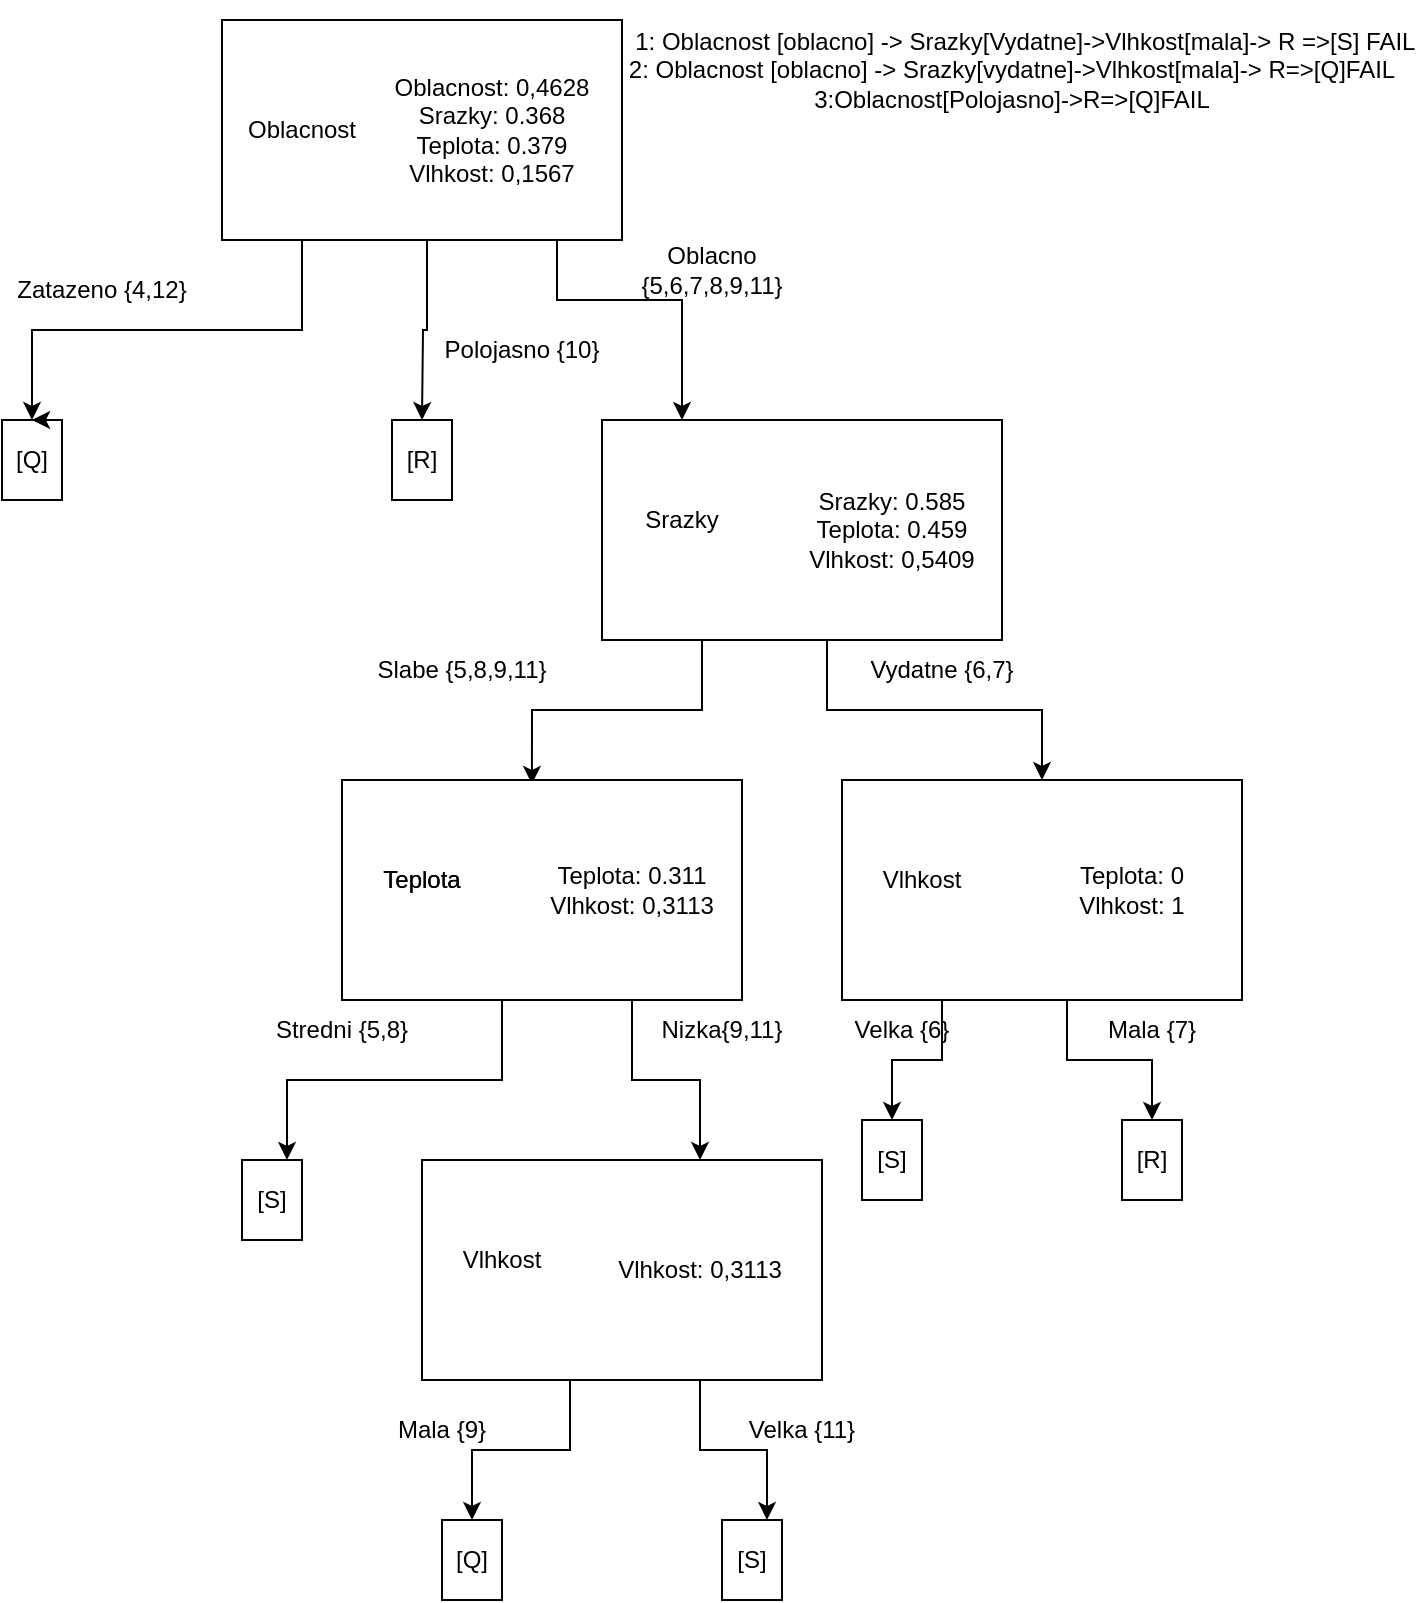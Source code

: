 <mxfile version="17.1.2" type="device"><diagram id="9cd1GpZhjZKyJFkcgI43" name="Page-1"><mxGraphModel dx="1730" dy="880" grid="1" gridSize="10" guides="1" tooltips="1" connect="1" arrows="1" fold="1" page="1" pageScale="1" pageWidth="827" pageHeight="1169" math="0" shadow="0"><root><mxCell id="0"/><mxCell id="1" parent="0"/><mxCell id="RpIL7p04RqPOinC7Vwn9-2" value="" style="rounded=0;whiteSpace=wrap;html=1;" vertex="1" parent="1"><mxGeometry x="240" y="80" width="200" height="110" as="geometry"/></mxCell><mxCell id="RpIL7p04RqPOinC7Vwn9-22" style="edgeStyle=orthogonalEdgeStyle;rounded=0;orthogonalLoop=1;jettySize=auto;html=1;exitX=0.25;exitY=1;exitDx=0;exitDy=0;entryX=0;entryY=0;entryDx=0;entryDy=0;" edge="1" parent="1" source="RpIL7p04RqPOinC7Vwn9-3"><mxGeometry relative="1" as="geometry"><mxPoint x="340" y="280" as="targetPoint"/></mxGeometry></mxCell><mxCell id="RpIL7p04RqPOinC7Vwn9-27" style="edgeStyle=orthogonalEdgeStyle;rounded=0;orthogonalLoop=1;jettySize=auto;html=1;exitX=0.75;exitY=1;exitDx=0;exitDy=0;entryX=0.2;entryY=0;entryDx=0;entryDy=0;entryPerimeter=0;" edge="1" parent="1" source="RpIL7p04RqPOinC7Vwn9-3" target="RpIL7p04RqPOinC7Vwn9-24"><mxGeometry relative="1" as="geometry"><Array as="points"><mxPoint x="408" y="220"/><mxPoint x="470" y="220"/></Array></mxGeometry></mxCell><mxCell id="RpIL7p04RqPOinC7Vwn9-3" value="&lt;div&gt;Oblacnost: 0,4628&lt;/div&gt;&lt;div&gt;Srazky: 0.368&lt;br&gt;&lt;/div&gt;&lt;div&gt;Teplota: 0.379&lt;br&gt;&lt;/div&gt;&lt;div&gt;Vlhkost: 0,1567&lt;br&gt;&lt;/div&gt;" style="text;html=1;strokeColor=none;fillColor=none;align=center;verticalAlign=middle;whiteSpace=wrap;rounded=0;" vertex="1" parent="1"><mxGeometry x="310" y="80" width="130" height="110" as="geometry"/></mxCell><mxCell id="RpIL7p04RqPOinC7Vwn9-31" style="edgeStyle=orthogonalEdgeStyle;rounded=0;orthogonalLoop=1;jettySize=auto;html=1;exitX=0.5;exitY=1;exitDx=0;exitDy=0;entryX=0.5;entryY=0;entryDx=0;entryDy=0;" edge="1" parent="1" source="RpIL7p04RqPOinC7Vwn9-4" target="RpIL7p04RqPOinC7Vwn9-14"><mxGeometry relative="1" as="geometry"/></mxCell><mxCell id="RpIL7p04RqPOinC7Vwn9-4" value="Oblacnost" style="text;html=1;strokeColor=none;fillColor=none;align=center;verticalAlign=middle;whiteSpace=wrap;rounded=0;" vertex="1" parent="1"><mxGeometry x="240" y="80" width="80" height="110" as="geometry"/></mxCell><mxCell id="RpIL7p04RqPOinC7Vwn9-8" value="" style="rounded=0;whiteSpace=wrap;html=1;" vertex="1" parent="1"><mxGeometry x="130" y="280" width="30" height="40" as="geometry"/></mxCell><mxCell id="RpIL7p04RqPOinC7Vwn9-14" value="[Q]" style="text;html=1;strokeColor=none;fillColor=none;align=center;verticalAlign=middle;whiteSpace=wrap;rounded=0;" vertex="1" parent="1"><mxGeometry x="130" y="280" width="30" height="40" as="geometry"/></mxCell><mxCell id="RpIL7p04RqPOinC7Vwn9-15" value="Zatazeno {4,12}" style="text;html=1;strokeColor=none;fillColor=none;align=center;verticalAlign=middle;whiteSpace=wrap;rounded=0;" vertex="1" parent="1"><mxGeometry x="130" y="200" width="100" height="30" as="geometry"/></mxCell><mxCell id="RpIL7p04RqPOinC7Vwn9-23" value="Polojasno {10}" style="text;html=1;strokeColor=none;fillColor=none;align=center;verticalAlign=middle;whiteSpace=wrap;rounded=0;" vertex="1" parent="1"><mxGeometry x="340" y="230" width="100" height="30" as="geometry"/></mxCell><mxCell id="RpIL7p04RqPOinC7Vwn9-39" style="edgeStyle=orthogonalEdgeStyle;rounded=0;orthogonalLoop=1;jettySize=auto;html=1;exitX=0.25;exitY=1;exitDx=0;exitDy=0;entryX=0.115;entryY=0.018;entryDx=0;entryDy=0;entryPerimeter=0;" edge="1" parent="1" source="RpIL7p04RqPOinC7Vwn9-24" target="RpIL7p04RqPOinC7Vwn9-37"><mxGeometry relative="1" as="geometry"/></mxCell><mxCell id="RpIL7p04RqPOinC7Vwn9-24" value="" style="rounded=0;whiteSpace=wrap;html=1;" vertex="1" parent="1"><mxGeometry x="430" y="280" width="200" height="110" as="geometry"/></mxCell><mxCell id="RpIL7p04RqPOinC7Vwn9-44" style="edgeStyle=orthogonalEdgeStyle;rounded=0;orthogonalLoop=1;jettySize=auto;html=1;exitX=0.25;exitY=1;exitDx=0;exitDy=0;" edge="1" parent="1" source="RpIL7p04RqPOinC7Vwn9-25" target="RpIL7p04RqPOinC7Vwn9-41"><mxGeometry relative="1" as="geometry"/></mxCell><mxCell id="RpIL7p04RqPOinC7Vwn9-25" value="&lt;div&gt;Srazky: 0.585&lt;br&gt;&lt;/div&gt;&lt;div&gt;Teplota: 0.459&lt;br&gt;&lt;/div&gt;&lt;div&gt;Vlhkost: 0,5409&lt;br&gt;&lt;/div&gt;" style="text;html=1;strokeColor=none;fillColor=none;align=center;verticalAlign=middle;whiteSpace=wrap;rounded=0;" vertex="1" parent="1"><mxGeometry x="510" y="280" width="130" height="110" as="geometry"/></mxCell><mxCell id="RpIL7p04RqPOinC7Vwn9-26" value="Srazky" style="text;html=1;strokeColor=none;fillColor=none;align=center;verticalAlign=middle;whiteSpace=wrap;rounded=0;" vertex="1" parent="1"><mxGeometry x="430" y="280" width="80" height="100" as="geometry"/></mxCell><mxCell id="RpIL7p04RqPOinC7Vwn9-28" value="Oblacno {5,6,7,8,9,11}" style="text;html=1;strokeColor=none;fillColor=none;align=center;verticalAlign=middle;whiteSpace=wrap;rounded=0;" vertex="1" parent="1"><mxGeometry x="430" y="190" width="110" height="30" as="geometry"/></mxCell><mxCell id="RpIL7p04RqPOinC7Vwn9-30" style="edgeStyle=orthogonalEdgeStyle;rounded=0;orthogonalLoop=1;jettySize=auto;html=1;exitX=0.75;exitY=0;exitDx=0;exitDy=0;entryX=0.5;entryY=0;entryDx=0;entryDy=0;" edge="1" parent="1" source="RpIL7p04RqPOinC7Vwn9-14" target="RpIL7p04RqPOinC7Vwn9-14"><mxGeometry relative="1" as="geometry"/></mxCell><mxCell id="RpIL7p04RqPOinC7Vwn9-32" value="" style="rounded=0;whiteSpace=wrap;html=1;" vertex="1" parent="1"><mxGeometry x="325" y="280" width="30" height="40" as="geometry"/></mxCell><mxCell id="RpIL7p04RqPOinC7Vwn9-33" value="[R]" style="text;html=1;strokeColor=none;fillColor=none;align=center;verticalAlign=middle;whiteSpace=wrap;rounded=0;" vertex="1" parent="1"><mxGeometry x="325" y="280" width="30" height="40" as="geometry"/></mxCell><mxCell id="RpIL7p04RqPOinC7Vwn9-36" value="" style="rounded=0;whiteSpace=wrap;html=1;" vertex="1" parent="1"><mxGeometry x="300" y="460" width="200" height="110" as="geometry"/></mxCell><mxCell id="RpIL7p04RqPOinC7Vwn9-67" style="edgeStyle=orthogonalEdgeStyle;rounded=0;orthogonalLoop=1;jettySize=auto;html=1;exitX=0;exitY=1;exitDx=0;exitDy=0;entryX=0.75;entryY=0;entryDx=0;entryDy=0;" edge="1" parent="1" source="RpIL7p04RqPOinC7Vwn9-37" target="RpIL7p04RqPOinC7Vwn9-64"><mxGeometry relative="1" as="geometry"/></mxCell><mxCell id="RpIL7p04RqPOinC7Vwn9-72" style="edgeStyle=orthogonalEdgeStyle;rounded=0;orthogonalLoop=1;jettySize=auto;html=1;exitX=0.5;exitY=1;exitDx=0;exitDy=0;entryX=0.5;entryY=0;entryDx=0;entryDy=0;" edge="1" parent="1" source="RpIL7p04RqPOinC7Vwn9-37" target="RpIL7p04RqPOinC7Vwn9-71"><mxGeometry relative="1" as="geometry"/></mxCell><mxCell id="RpIL7p04RqPOinC7Vwn9-37" value="&lt;div&gt;Teplota: 0.311&lt;br&gt;&lt;/div&gt;&lt;div&gt;Vlhkost: 0,3113&lt;br&gt;&lt;/div&gt;" style="text;html=1;strokeColor=none;fillColor=none;align=center;verticalAlign=middle;whiteSpace=wrap;rounded=0;" vertex="1" parent="1"><mxGeometry x="380" y="460" width="130" height="110" as="geometry"/></mxCell><mxCell id="RpIL7p04RqPOinC7Vwn9-38" value="Teplota" style="text;html=1;strokeColor=none;fillColor=none;align=center;verticalAlign=middle;whiteSpace=wrap;rounded=0;" vertex="1" parent="1"><mxGeometry x="300" y="460" width="80" height="100" as="geometry"/></mxCell><mxCell id="RpIL7p04RqPOinC7Vwn9-40" value="Slabe {5,8,9,11}" style="text;html=1;strokeColor=none;fillColor=none;align=center;verticalAlign=middle;whiteSpace=wrap;rounded=0;" vertex="1" parent="1"><mxGeometry x="310" y="390" width="100" height="30" as="geometry"/></mxCell><mxCell id="RpIL7p04RqPOinC7Vwn9-51" style="edgeStyle=orthogonalEdgeStyle;rounded=0;orthogonalLoop=1;jettySize=auto;html=1;exitX=0.25;exitY=1;exitDx=0;exitDy=0;entryX=0.5;entryY=0;entryDx=0;entryDy=0;" edge="1" parent="1" source="RpIL7p04RqPOinC7Vwn9-41" target="RpIL7p04RqPOinC7Vwn9-49"><mxGeometry relative="1" as="geometry"/></mxCell><mxCell id="RpIL7p04RqPOinC7Vwn9-41" value="" style="rounded=0;whiteSpace=wrap;html=1;" vertex="1" parent="1"><mxGeometry x="550" y="460" width="200" height="110" as="geometry"/></mxCell><mxCell id="RpIL7p04RqPOinC7Vwn9-57" style="edgeStyle=orthogonalEdgeStyle;rounded=0;orthogonalLoop=1;jettySize=auto;html=1;exitX=0.25;exitY=1;exitDx=0;exitDy=0;entryX=0.5;entryY=0;entryDx=0;entryDy=0;" edge="1" parent="1" source="RpIL7p04RqPOinC7Vwn9-42" target="RpIL7p04RqPOinC7Vwn9-55"><mxGeometry relative="1" as="geometry"/></mxCell><mxCell id="RpIL7p04RqPOinC7Vwn9-42" value="&lt;div&gt;Teplota: 0&lt;br&gt;&lt;/div&gt;&lt;div&gt;Vlhkost: 1&lt;br&gt;&lt;/div&gt;" style="text;html=1;strokeColor=none;fillColor=none;align=center;verticalAlign=middle;whiteSpace=wrap;rounded=0;" vertex="1" parent="1"><mxGeometry x="630" y="460" width="130" height="110" as="geometry"/></mxCell><mxCell id="RpIL7p04RqPOinC7Vwn9-43" value="Vlhkost" style="text;html=1;strokeColor=none;fillColor=none;align=center;verticalAlign=middle;whiteSpace=wrap;rounded=0;" vertex="1" parent="1"><mxGeometry x="550" y="460" width="80" height="100" as="geometry"/></mxCell><mxCell id="RpIL7p04RqPOinC7Vwn9-45" value="Vydatne {6,7}" style="text;html=1;strokeColor=none;fillColor=none;align=center;verticalAlign=middle;whiteSpace=wrap;rounded=0;" vertex="1" parent="1"><mxGeometry x="550" y="390" width="100" height="30" as="geometry"/></mxCell><mxCell id="RpIL7p04RqPOinC7Vwn9-48" value="" style="rounded=0;whiteSpace=wrap;html=1;" vertex="1" parent="1"><mxGeometry x="560" y="630" width="30" height="40" as="geometry"/></mxCell><mxCell id="RpIL7p04RqPOinC7Vwn9-49" value="[S]" style="text;html=1;strokeColor=none;fillColor=none;align=center;verticalAlign=middle;whiteSpace=wrap;rounded=0;" vertex="1" parent="1"><mxGeometry x="560" y="630" width="30" height="40" as="geometry"/></mxCell><mxCell id="RpIL7p04RqPOinC7Vwn9-50" value="Stredni {5,8}" style="text;html=1;strokeColor=none;fillColor=none;align=center;verticalAlign=middle;whiteSpace=wrap;rounded=0;" vertex="1" parent="1"><mxGeometry x="250" y="570" width="100" height="30" as="geometry"/></mxCell><mxCell id="RpIL7p04RqPOinC7Vwn9-54" value="" style="rounded=0;whiteSpace=wrap;html=1;" vertex="1" parent="1"><mxGeometry x="690" y="630" width="30" height="40" as="geometry"/></mxCell><mxCell id="RpIL7p04RqPOinC7Vwn9-55" value="[R]" style="text;html=1;strokeColor=none;fillColor=none;align=center;verticalAlign=middle;whiteSpace=wrap;rounded=0;" vertex="1" parent="1"><mxGeometry x="690" y="630" width="30" height="40" as="geometry"/></mxCell><mxCell id="RpIL7p04RqPOinC7Vwn9-58" value="Mala {7}" style="text;html=1;strokeColor=none;fillColor=none;align=center;verticalAlign=middle;whiteSpace=wrap;rounded=0;" vertex="1" parent="1"><mxGeometry x="655" y="570" width="100" height="30" as="geometry"/></mxCell><mxCell id="RpIL7p04RqPOinC7Vwn9-60" value="Velka {6}" style="text;html=1;strokeColor=none;fillColor=none;align=center;verticalAlign=middle;whiteSpace=wrap;rounded=0;" vertex="1" parent="1"><mxGeometry x="530" y="570" width="100" height="30" as="geometry"/></mxCell><mxCell id="RpIL7p04RqPOinC7Vwn9-62" value="" style="rounded=0;whiteSpace=wrap;html=1;" vertex="1" parent="1"><mxGeometry x="250" y="650" width="30" height="40" as="geometry"/></mxCell><mxCell id="RpIL7p04RqPOinC7Vwn9-64" value="[S]" style="text;html=1;strokeColor=none;fillColor=none;align=center;verticalAlign=middle;whiteSpace=wrap;rounded=0;" vertex="1" parent="1"><mxGeometry x="250" y="650" width="30" height="40" as="geometry"/></mxCell><mxCell id="RpIL7p04RqPOinC7Vwn9-68" value="Teplota" style="text;html=1;strokeColor=none;fillColor=none;align=center;verticalAlign=middle;whiteSpace=wrap;rounded=0;" vertex="1" parent="1"><mxGeometry x="300" y="460" width="80" height="100" as="geometry"/></mxCell><mxCell id="RpIL7p04RqPOinC7Vwn9-69" value="" style="rounded=0;whiteSpace=wrap;html=1;" vertex="1" parent="1"><mxGeometry x="340" y="650" width="200" height="110" as="geometry"/></mxCell><mxCell id="RpIL7p04RqPOinC7Vwn9-70" value="Vlhkost" style="text;html=1;strokeColor=none;fillColor=none;align=center;verticalAlign=middle;whiteSpace=wrap;rounded=0;" vertex="1" parent="1"><mxGeometry x="340" y="650" width="80" height="100" as="geometry"/></mxCell><mxCell id="RpIL7p04RqPOinC7Vwn9-79" style="edgeStyle=orthogonalEdgeStyle;rounded=0;orthogonalLoop=1;jettySize=auto;html=1;exitX=0;exitY=1;exitDx=0;exitDy=0;entryX=0.5;entryY=0;entryDx=0;entryDy=0;" edge="1" parent="1" source="RpIL7p04RqPOinC7Vwn9-71" target="RpIL7p04RqPOinC7Vwn9-77"><mxGeometry relative="1" as="geometry"/></mxCell><mxCell id="RpIL7p04RqPOinC7Vwn9-80" style="edgeStyle=orthogonalEdgeStyle;rounded=0;orthogonalLoop=1;jettySize=auto;html=1;exitX=0.5;exitY=1;exitDx=0;exitDy=0;entryX=0.75;entryY=0;entryDx=0;entryDy=0;" edge="1" parent="1" source="RpIL7p04RqPOinC7Vwn9-71" target="RpIL7p04RqPOinC7Vwn9-78"><mxGeometry relative="1" as="geometry"/></mxCell><mxCell id="RpIL7p04RqPOinC7Vwn9-71" value="&lt;div&gt;Vlhkost: 0,3113&lt;br&gt;&lt;/div&gt;" style="text;html=1;strokeColor=none;fillColor=none;align=center;verticalAlign=middle;whiteSpace=wrap;rounded=0;" vertex="1" parent="1"><mxGeometry x="414" y="650" width="130" height="110" as="geometry"/></mxCell><mxCell id="RpIL7p04RqPOinC7Vwn9-73" value="Nizka{9,11}" style="text;html=1;strokeColor=none;fillColor=none;align=center;verticalAlign=middle;whiteSpace=wrap;rounded=0;" vertex="1" parent="1"><mxGeometry x="440" y="570" width="100" height="30" as="geometry"/></mxCell><mxCell id="RpIL7p04RqPOinC7Vwn9-75" value="" style="rounded=0;whiteSpace=wrap;html=1;" vertex="1" parent="1"><mxGeometry x="350" y="830" width="30" height="40" as="geometry"/></mxCell><mxCell id="RpIL7p04RqPOinC7Vwn9-76" value="" style="rounded=0;whiteSpace=wrap;html=1;" vertex="1" parent="1"><mxGeometry x="490" y="830" width="30" height="40" as="geometry"/></mxCell><mxCell id="RpIL7p04RqPOinC7Vwn9-77" value="[Q]" style="text;html=1;strokeColor=none;fillColor=none;align=center;verticalAlign=middle;whiteSpace=wrap;rounded=0;" vertex="1" parent="1"><mxGeometry x="350" y="830" width="30" height="40" as="geometry"/></mxCell><mxCell id="RpIL7p04RqPOinC7Vwn9-78" value="[S]" style="text;html=1;strokeColor=none;fillColor=none;align=center;verticalAlign=middle;whiteSpace=wrap;rounded=0;" vertex="1" parent="1"><mxGeometry x="490" y="830" width="30" height="40" as="geometry"/></mxCell><mxCell id="RpIL7p04RqPOinC7Vwn9-81" value="Mala {9}" style="text;html=1;strokeColor=none;fillColor=none;align=center;verticalAlign=middle;whiteSpace=wrap;rounded=0;" vertex="1" parent="1"><mxGeometry x="300" y="770" width="100" height="30" as="geometry"/></mxCell><mxCell id="RpIL7p04RqPOinC7Vwn9-82" value="Velka {11}" style="text;html=1;strokeColor=none;fillColor=none;align=center;verticalAlign=middle;whiteSpace=wrap;rounded=0;" vertex="1" parent="1"><mxGeometry x="480" y="770" width="100" height="30" as="geometry"/></mxCell><mxCell id="RpIL7p04RqPOinC7Vwn9-83" value="&lt;div&gt;&amp;nbsp;&amp;nbsp;&amp;nbsp; 1: Oblacnost [oblacno] -&amp;gt; Srazky[Vydatne]-&amp;gt;Vlhkost[mala]-&amp;gt; R =&amp;gt;[S] FAIL&lt;/div&gt;&lt;div&gt;2: Oblacnost [oblacno] -&amp;gt; Srazky[vydatne]-&amp;gt;Vlhkost[mala]-&amp;gt; R=&amp;gt;[Q]FAIL&lt;br&gt;&lt;/div&gt;3:Oblacnost[Polojasno]-&amp;gt;R=&amp;gt;[Q]FAIL" style="text;html=1;strokeColor=none;fillColor=none;align=center;verticalAlign=middle;whiteSpace=wrap;rounded=0;" vertex="1" parent="1"><mxGeometry x="430" y="70" width="410" height="70" as="geometry"/></mxCell></root></mxGraphModel></diagram></mxfile>
